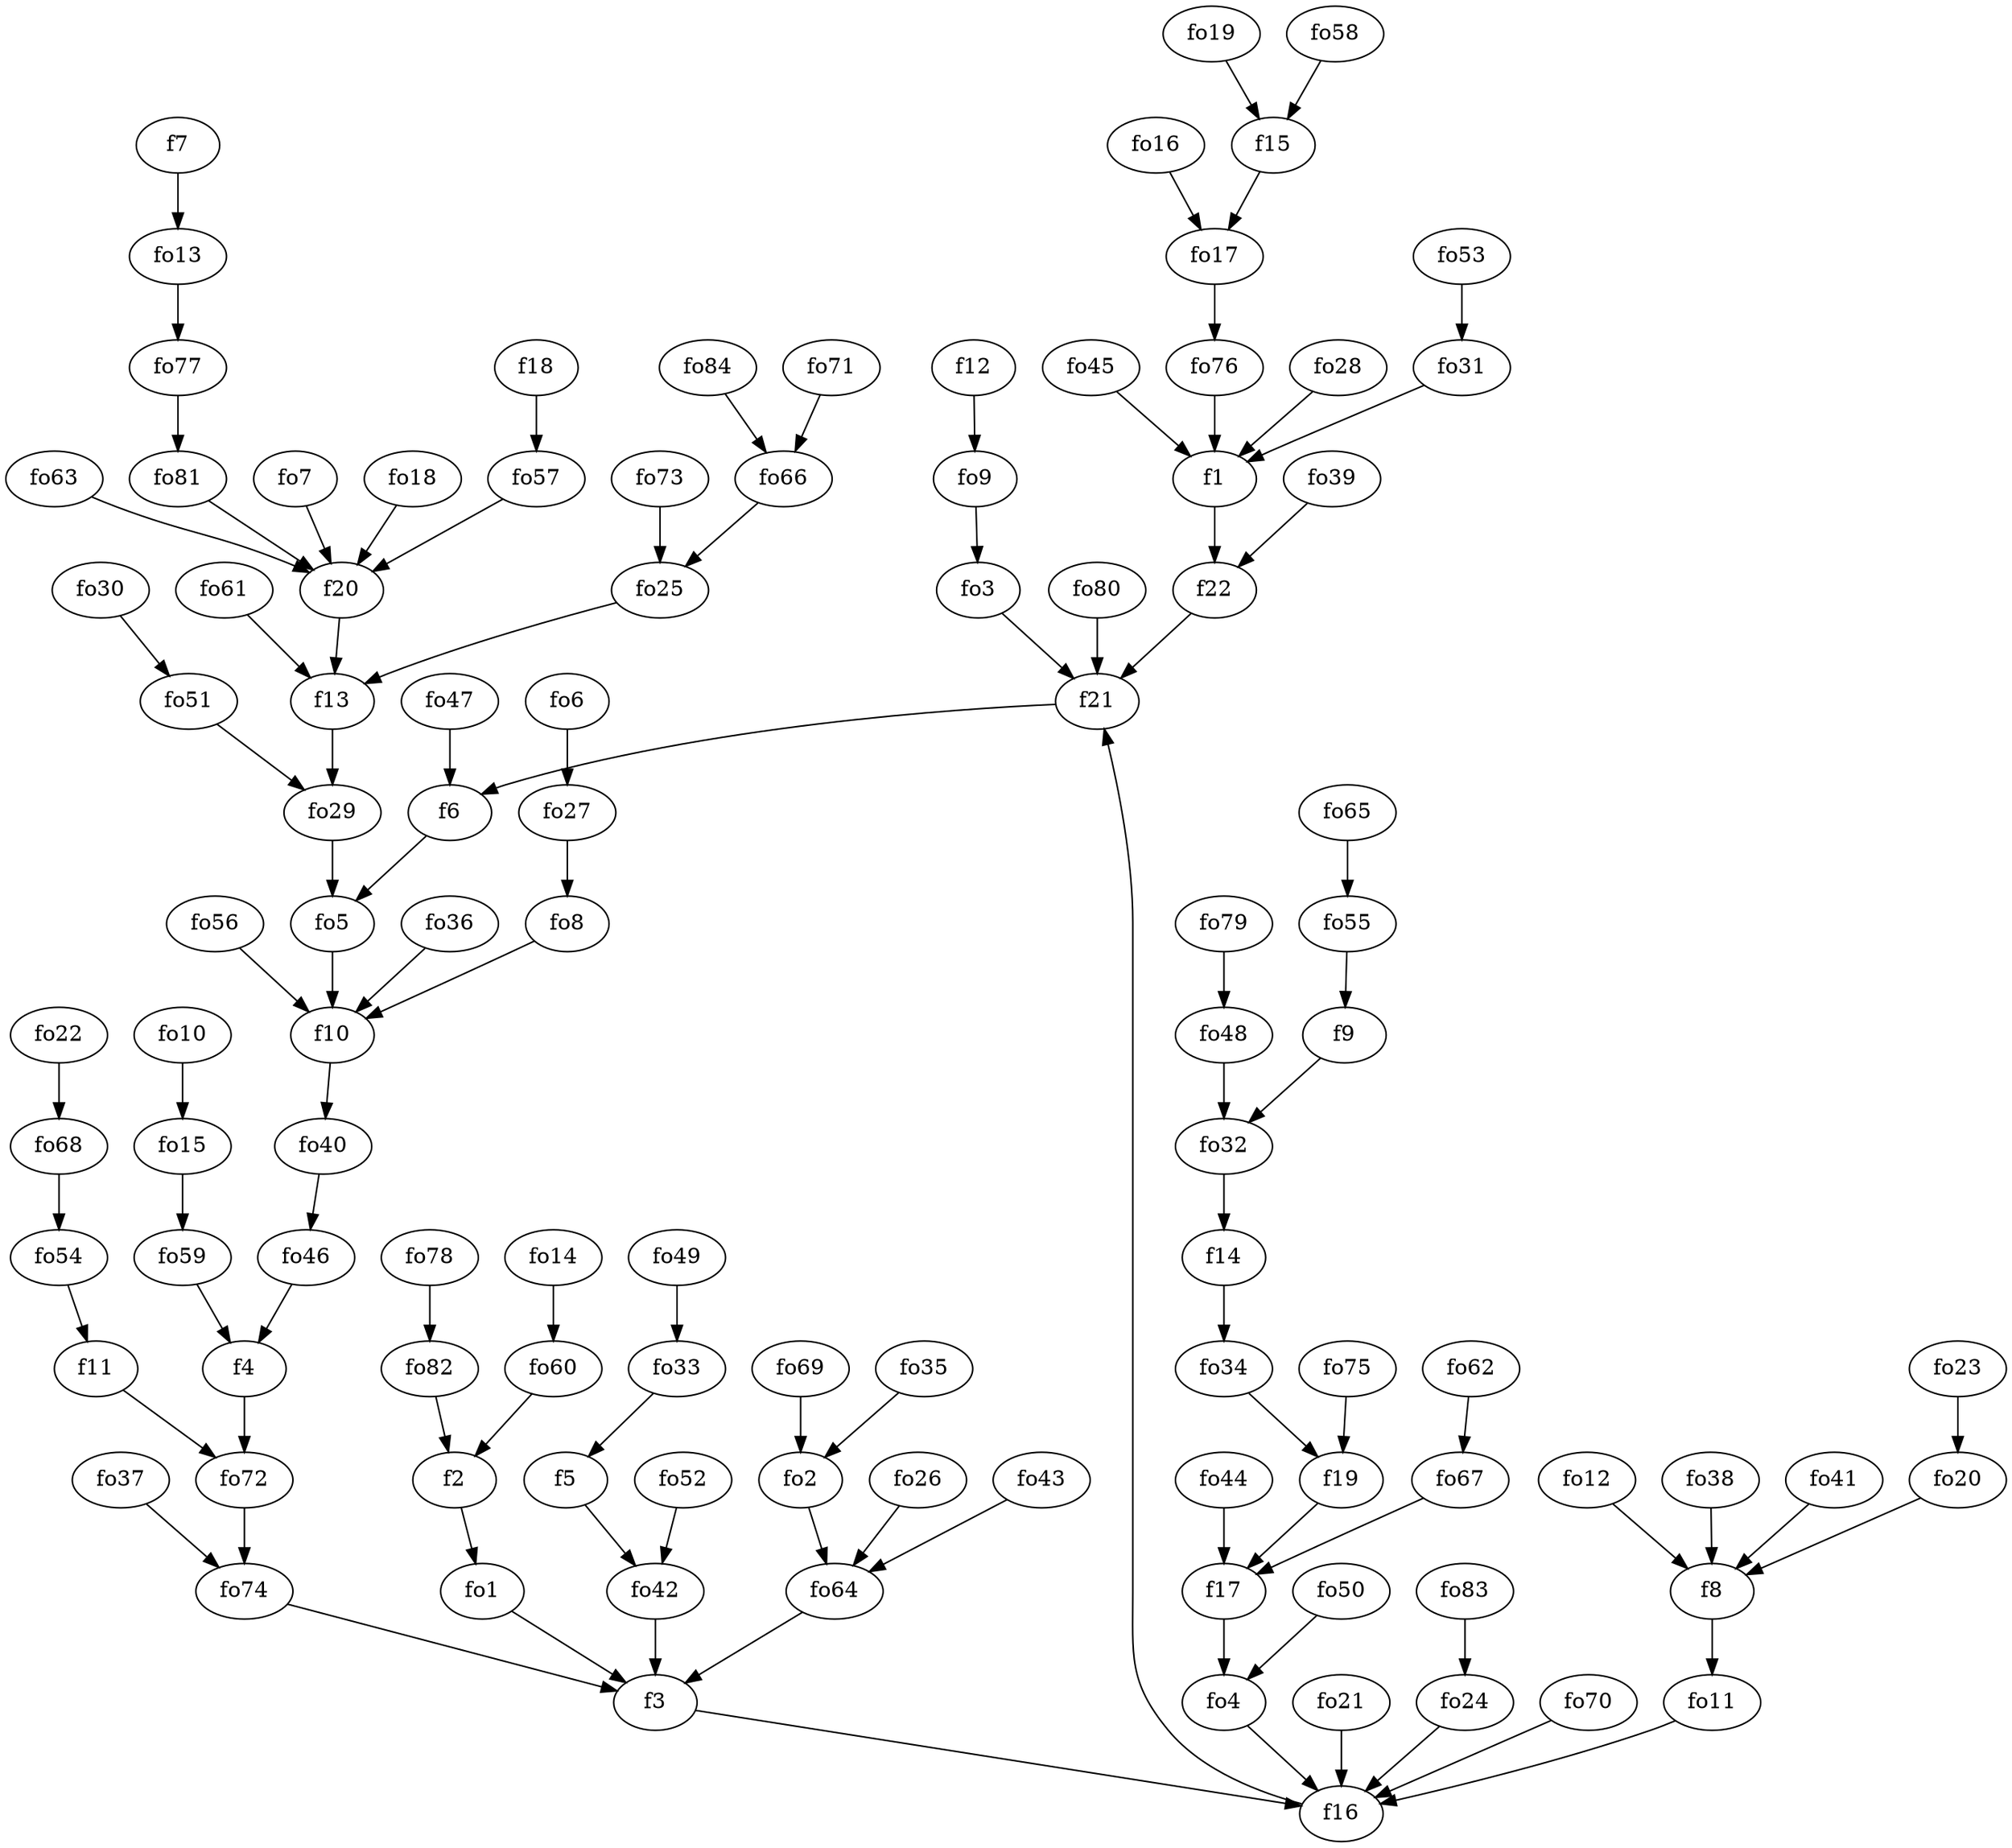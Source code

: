 strict digraph  {
f1;
f2;
f3;
f4;
f5;
f6;
f7;
f8;
f9;
f10;
f11;
f12;
f13;
f14;
f15;
f16;
f17;
f18;
f19;
f20;
f21;
f22;
fo1;
fo2;
fo3;
fo4;
fo5;
fo6;
fo7;
fo8;
fo9;
fo10;
fo11;
fo12;
fo13;
fo14;
fo15;
fo16;
fo17;
fo18;
fo19;
fo20;
fo21;
fo22;
fo23;
fo24;
fo25;
fo26;
fo27;
fo28;
fo29;
fo30;
fo31;
fo32;
fo33;
fo34;
fo35;
fo36;
fo37;
fo38;
fo39;
fo40;
fo41;
fo42;
fo43;
fo44;
fo45;
fo46;
fo47;
fo48;
fo49;
fo50;
fo51;
fo52;
fo53;
fo54;
fo55;
fo56;
fo57;
fo58;
fo59;
fo60;
fo61;
fo62;
fo63;
fo64;
fo65;
fo66;
fo67;
fo68;
fo69;
fo70;
fo71;
fo72;
fo73;
fo74;
fo75;
fo76;
fo77;
fo78;
fo79;
fo80;
fo81;
fo82;
fo83;
fo84;
f1 -> f22  [weight=2];
f2 -> fo1  [weight=2];
f3 -> f16  [weight=2];
f4 -> fo72  [weight=2];
f5 -> fo42  [weight=2];
f6 -> fo5  [weight=2];
f7 -> fo13  [weight=2];
f8 -> fo11  [weight=2];
f9 -> fo32  [weight=2];
f10 -> fo40  [weight=2];
f11 -> fo72  [weight=2];
f12 -> fo9  [weight=2];
f13 -> fo29  [weight=2];
f14 -> fo34  [weight=2];
f15 -> fo17  [weight=2];
f16 -> f21  [weight=2];
f17 -> fo4  [weight=2];
f18 -> fo57  [weight=2];
f19 -> f17  [weight=2];
f20 -> f13  [weight=2];
f21 -> f6  [weight=2];
f22 -> f21  [weight=2];
fo1 -> f3  [weight=2];
fo2 -> fo64  [weight=2];
fo3 -> f21  [weight=2];
fo4 -> f16  [weight=2];
fo5 -> f10  [weight=2];
fo6 -> fo27  [weight=2];
fo7 -> f20  [weight=2];
fo8 -> f10  [weight=2];
fo9 -> fo3  [weight=2];
fo10 -> fo15  [weight=2];
fo11 -> f16  [weight=2];
fo12 -> f8  [weight=2];
fo13 -> fo77  [weight=2];
fo14 -> fo60  [weight=2];
fo15 -> fo59  [weight=2];
fo16 -> fo17  [weight=2];
fo17 -> fo76  [weight=2];
fo18 -> f20  [weight=2];
fo19 -> f15  [weight=2];
fo20 -> f8  [weight=2];
fo21 -> f16  [weight=2];
fo22 -> fo68  [weight=2];
fo23 -> fo20  [weight=2];
fo24 -> f16  [weight=2];
fo25 -> f13  [weight=2];
fo26 -> fo64  [weight=2];
fo27 -> fo8  [weight=2];
fo28 -> f1  [weight=2];
fo29 -> fo5  [weight=2];
fo30 -> fo51  [weight=2];
fo31 -> f1  [weight=2];
fo32 -> f14  [weight=2];
fo33 -> f5  [weight=2];
fo34 -> f19  [weight=2];
fo35 -> fo2  [weight=2];
fo36 -> f10  [weight=2];
fo37 -> fo74  [weight=2];
fo38 -> f8  [weight=2];
fo39 -> f22  [weight=2];
fo40 -> fo46  [weight=2];
fo41 -> f8  [weight=2];
fo42 -> f3  [weight=2];
fo43 -> fo64  [weight=2];
fo44 -> f17  [weight=2];
fo45 -> f1  [weight=2];
fo46 -> f4  [weight=2];
fo47 -> f6  [weight=2];
fo48 -> fo32  [weight=2];
fo49 -> fo33  [weight=2];
fo50 -> fo4  [weight=2];
fo51 -> fo29  [weight=2];
fo52 -> fo42  [weight=2];
fo53 -> fo31  [weight=2];
fo54 -> f11  [weight=2];
fo55 -> f9  [weight=2];
fo56 -> f10  [weight=2];
fo57 -> f20  [weight=2];
fo58 -> f15  [weight=2];
fo59 -> f4  [weight=2];
fo60 -> f2  [weight=2];
fo61 -> f13  [weight=2];
fo62 -> fo67  [weight=2];
fo63 -> f20  [weight=2];
fo64 -> f3  [weight=2];
fo65 -> fo55  [weight=2];
fo66 -> fo25  [weight=2];
fo67 -> f17  [weight=2];
fo68 -> fo54  [weight=2];
fo69 -> fo2  [weight=2];
fo70 -> f16  [weight=2];
fo71 -> fo66  [weight=2];
fo72 -> fo74  [weight=2];
fo73 -> fo25  [weight=2];
fo74 -> f3  [weight=2];
fo75 -> f19  [weight=2];
fo76 -> f1  [weight=2];
fo77 -> fo81  [weight=2];
fo78 -> fo82  [weight=2];
fo79 -> fo48  [weight=2];
fo80 -> f21  [weight=2];
fo81 -> f20  [weight=2];
fo82 -> f2  [weight=2];
fo83 -> fo24  [weight=2];
fo84 -> fo66  [weight=2];
}
